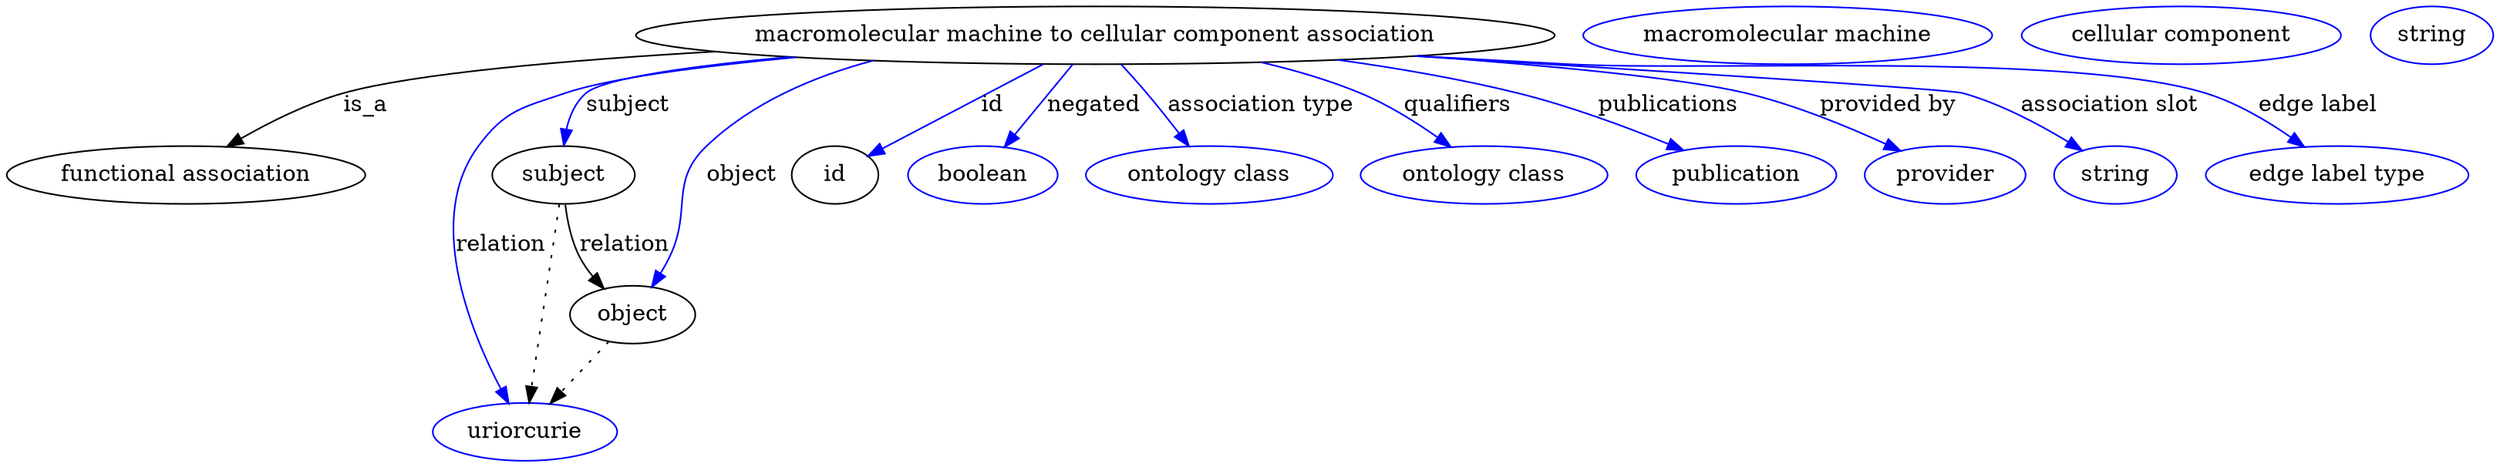 digraph {
	graph [bb="0,0,1276.1,283"];
	node [label="\N"];
	"macromolecular machine to cellular component association"	 [height=0.5,
		label="macromolecular machine to cellular component association",
		pos="571.74,265",
		width=6.1925];
	"functional association"	 [height=0.5,
		pos="87.742,178",
		width=2.4373];
	"macromolecular machine to cellular component association" -> "functional association"	 [label=is_a,
		lp="178.74,221.5",
		pos="e,109.02,195.6 376.38,256.31 293.17,250.81 206.45,242.18 167.74,229 149.79,222.89 131.81,211.96 117.46,201.79"];
	subject	 [height=0.5,
		pos="278.74,178",
		width=0.99297];
	"macromolecular machine to cellular component association" -> subject	 [color=blue,
		label=subject,
		lp="317.24,221.5",
		pos="e,280.78,196.09 420.7,251.75 362.97,245.45 308.35,237.44 297.74,229 290.57,223.29 286.1,214.58 283.33,205.97",
		style=solid];
	relation	 [color=blue,
		height=0.5,
		label=uriorcurie,
		pos="260.74,18",
		width=1.2638];
	"macromolecular machine to cellular component association" -> relation	 [color=blue,
		label=relation,
		lp="242.74,134.5",
		pos="e,250.97,35.659 416.2,252.08 361.7,246.19 307.84,238.4 282.74,229 258.15,219.79 247.34,218.46 233.74,196 205.06,148.63 229.01,81.572 \
246.48,44.765",
		style=solid];
	object	 [height=0.5,
		pos="320.74,91",
		width=0.9027];
	"macromolecular machine to cellular component association" -> object	 [color=blue,
		label=object,
		lp="376.74,178",
		pos="e,328.9,108.44 496.04,248 443.45,234.81 379.41,215.53 359.74,196 336.8,173.22 348.43,157.14 336.74,127 335.56,123.94 334.25,120.76 \
332.91,117.62",
		style=solid];
	id	 [height=0.5,
		pos="429.74,178",
		width=0.75];
	"macromolecular machine to cellular component association" -> id	 [color=blue,
		label=id,
		lp="515.24,221.5",
		pos="e,449.97,190.39 542.32,246.97 517.83,231.97 483.15,210.72 458.77,195.78",
		style=solid];
	negated	 [color=blue,
		height=0.5,
		label=boolean,
		pos="512.74,178",
		width=1.0652];
	"macromolecular machine to cellular component association" -> negated	 [color=blue,
		label=negated,
		lp="568.24,221.5",
		pos="e,524.55,195.41 559.52,246.97 551.1,234.56 539.79,217.88 530.39,204.03",
		style=solid];
	"association type"	 [color=blue,
		height=0.5,
		label="ontology class",
		pos="630.74,178",
		width=1.7151];
	"macromolecular machine to cellular component association" -> "association type"	 [color=blue,
		label="association type",
		lp="649.74,221.5",
		pos="e,618.73,195.71 583.97,246.97 592.33,234.64 603.55,218.1 612.91,204.3",
		style=solid];
	qualifiers	 [color=blue,
		height=0.5,
		label="ontology class",
		pos="771.74,178",
		width=1.7151];
	"macromolecular machine to cellular component association" -> qualifiers	 [color=blue,
		label=qualifiers,
		lp="749.74,221.5",
		pos="e,750.86,195.14 646.5,247.97 663.73,242.87 681.69,236.57 697.74,229 713.48,221.57 729.56,210.93 742.69,201.29",
		style=solid];
	publications	 [color=blue,
		height=0.5,
		label=publication,
		pos="901.74,178",
		width=1.3902];
	"macromolecular machine to cellular component association" -> publications	 [color=blue,
		label=publications,
		lp="855.24,221.5",
		pos="e,871.84,192.73 688.05,249.61 718.22,244.33 750.45,237.54 779.74,229 808.22,220.7 839.02,207.79 862.56,197.03",
		style=solid];
	"provided by"	 [color=blue,
		height=0.5,
		label=provider,
		pos="1009.7,178",
		width=1.1193];
	"macromolecular machine to cellular component association" -> "provided by"	 [color=blue,
		label="provided by",
		lp="969.74,221.5",
		pos="e,983.61,192.1 726.56,252.02 792.47,245.58 861.32,237.4 892.74,229 921.21,221.38 951.68,207.92 974.38,196.73",
		style=solid];
	"association slot"	 [color=blue,
		height=0.5,
		label=string,
		pos="1098.7,178",
		width=0.84854];
	"macromolecular machine to cellular component association" -> "association slot"	 [color=blue,
		label="association slot",
		lp="1083.7,221.5",
		pos="e,1079.4,191.95 732.35,252.49 853.49,242.93 999.98,231.05 1006.7,229 1029.7,222.05 1053.2,208.84 1070.8,197.6",
		style=solid];
	"edge label"	 [color=blue,
		height=0.5,
		label="edge label type",
		pos="1211.7,178",
		width=1.7873];
	"macromolecular machine to cellular component association" -> "edge label"	 [color=blue,
		label="edge label",
		lp="1188.7,221.5",
		pos="e,1190.9,195.07 729.58,252.28 754.39,250.42 779.76,248.59 803.74,247 876.14,242.19 1060.6,250.84 1129.7,229 1148.7,223.01 1167.7,\
211.61 1182.7,201.1",
		style=solid];
	subject -> relation	 [pos="e,262.79,36.223 276.71,159.96 273.61,132.35 267.65,79.375 263.95,46.525",
		style=dotted];
	subject -> object	 [label=relation,
		lp="315.74,134.5",
		pos="e,307.13,107.49 282.88,159.99 285.54,149.97 289.5,137.45 294.74,127 296.65,123.2 298.94,119.37 301.36,115.69"];
	"functional association_subject"	 [color=blue,
		height=0.5,
		label="macromolecular machine",
		pos="913.74,265",
		width=2.8164];
	object -> relation	 [pos="e,274.93,35.261 307.13,74.435 299.54,65.207 289.94,53.528 281.45,43.191",
		style=dotted];
	"macromolecular machine to cellular component association_object"	 [color=blue,
		height=0.5,
		label="cellular component",
		pos="1112.7,265",
		width=2.2026];
	association_id	 [color=blue,
		height=0.5,
		label=string,
		pos="1240.7,265",
		width=0.84854];
}
